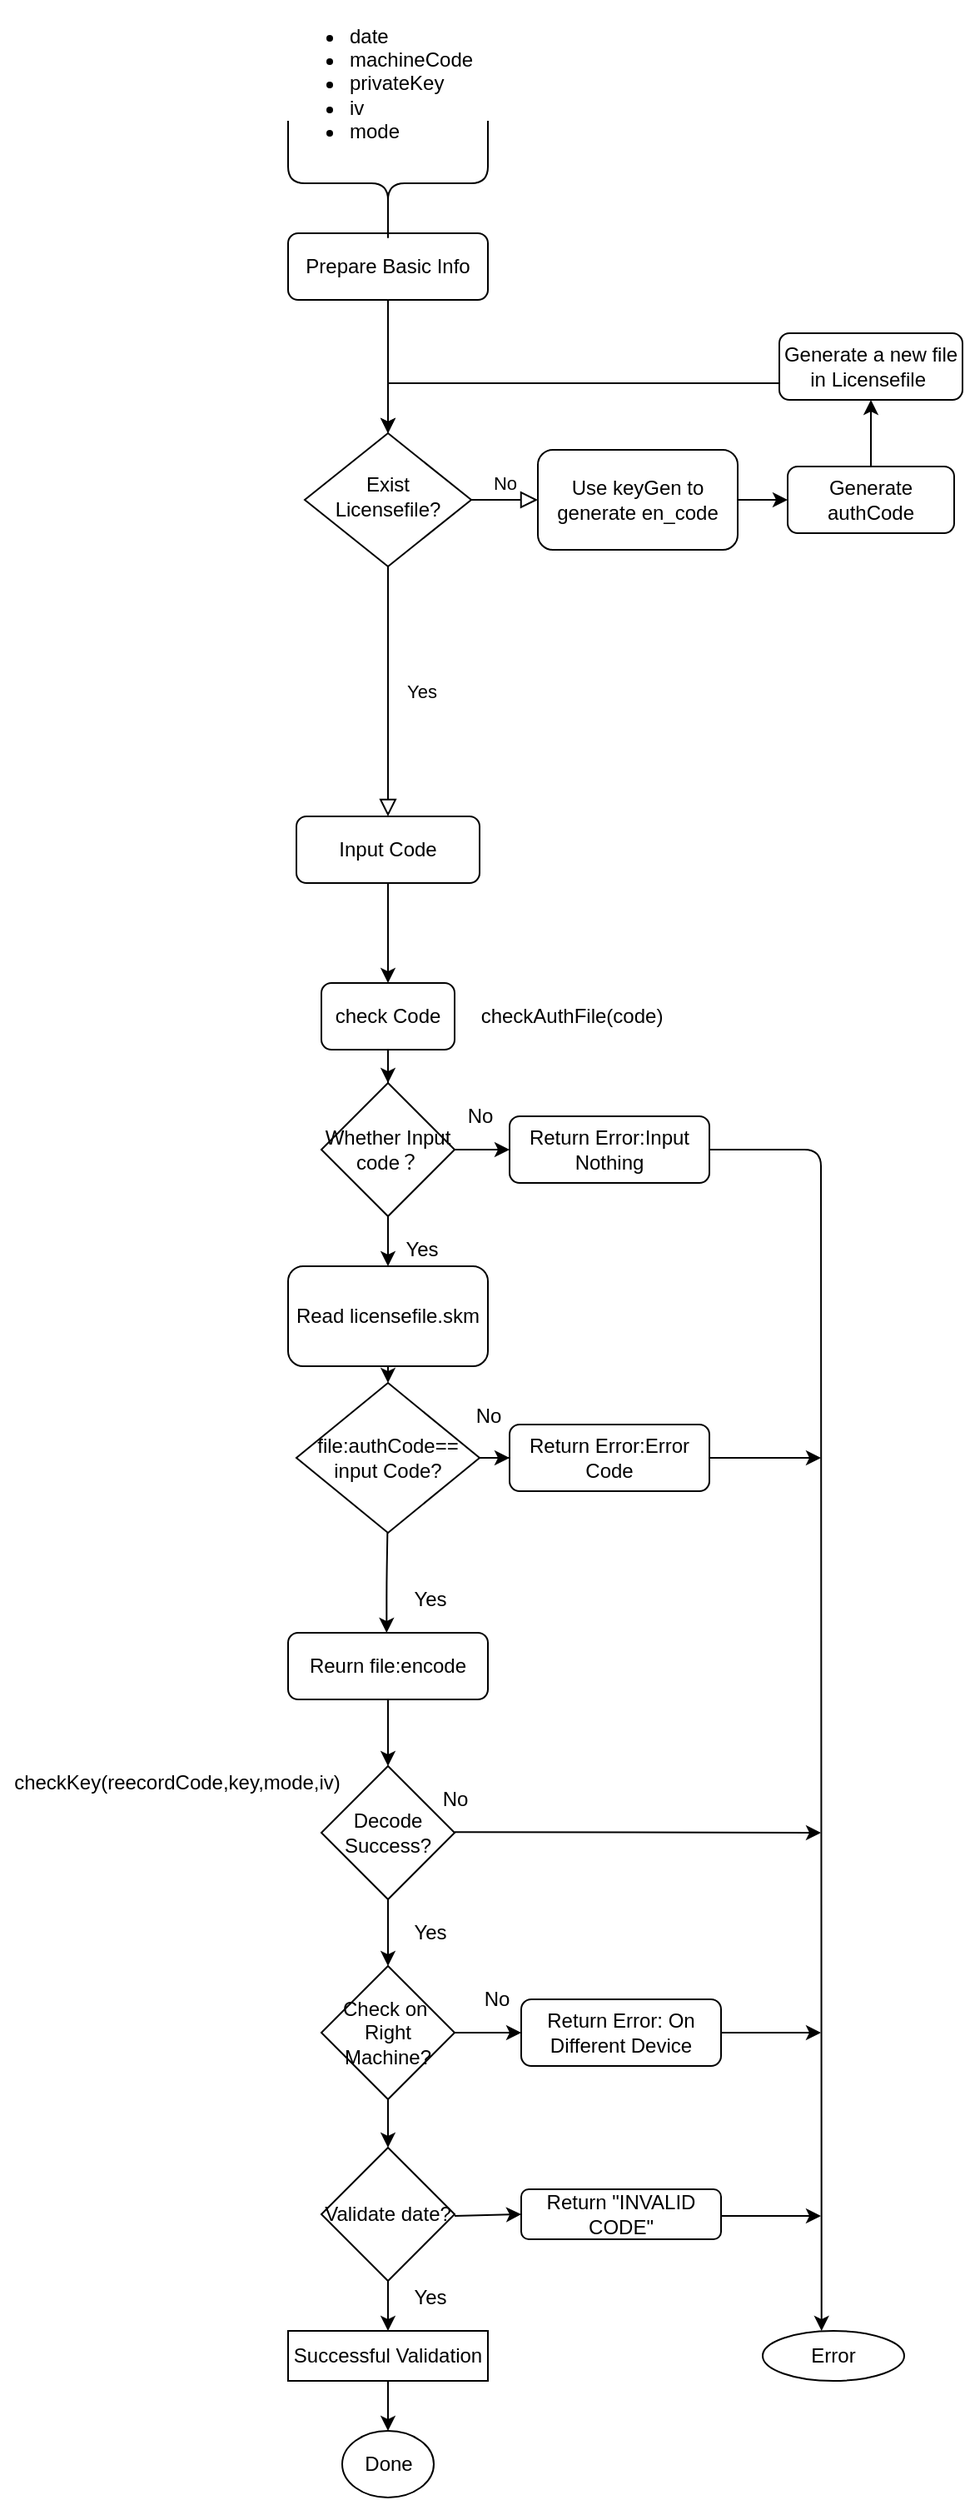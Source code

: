 <mxfile version="14.5.4" type="github">
  <diagram id="C5RBs43oDa-KdzZeNtuy" name="Page-1">
    <mxGraphModel dx="1684" dy="1759" grid="1" gridSize="10" guides="1" tooltips="1" connect="0" arrows="1" fold="1" page="1" pageScale="1" pageWidth="827" pageHeight="1169" math="0" shadow="0">
      <root>
        <mxCell id="WIyWlLk6GJQsqaUBKTNV-0" />
        <mxCell id="WIyWlLk6GJQsqaUBKTNV-1" parent="WIyWlLk6GJQsqaUBKTNV-0" />
        <mxCell id="WIyWlLk6GJQsqaUBKTNV-4" value="Yes" style="rounded=0;html=1;jettySize=auto;orthogonalLoop=1;fontSize=11;endArrow=block;endFill=0;endSize=8;strokeWidth=1;shadow=0;labelBackgroundColor=none;edgeStyle=orthogonalEdgeStyle;" parent="WIyWlLk6GJQsqaUBKTNV-1" source="WIyWlLk6GJQsqaUBKTNV-6" edge="1">
          <mxGeometry y="20" relative="1" as="geometry">
            <mxPoint as="offset" />
            <mxPoint x="220" y="290.0" as="targetPoint" />
          </mxGeometry>
        </mxCell>
        <mxCell id="WIyWlLk6GJQsqaUBKTNV-5" value="No" style="edgeStyle=orthogonalEdgeStyle;rounded=0;html=1;jettySize=auto;orthogonalLoop=1;fontSize=11;endArrow=block;endFill=0;endSize=8;strokeWidth=1;shadow=0;labelBackgroundColor=none;entryX=0;entryY=0.5;entryDx=0;entryDy=0;" parent="WIyWlLk6GJQsqaUBKTNV-1" source="WIyWlLk6GJQsqaUBKTNV-6" target="jjlgMuqm8_raB_bd8EMO-65" edge="1">
          <mxGeometry y="10" relative="1" as="geometry">
            <mxPoint as="offset" />
          </mxGeometry>
        </mxCell>
        <mxCell id="WIyWlLk6GJQsqaUBKTNV-6" value="Exist Licensefile?" style="rhombus;whiteSpace=wrap;html=1;shadow=0;fontFamily=Helvetica;fontSize=12;align=center;strokeWidth=1;spacing=6;spacingTop=-4;" parent="WIyWlLk6GJQsqaUBKTNV-1" vertex="1">
          <mxGeometry x="170" y="60" width="100" height="80" as="geometry" />
        </mxCell>
        <mxCell id="jjlgMuqm8_raB_bd8EMO-10" value="" style="edgeStyle=orthogonalEdgeStyle;rounded=0;orthogonalLoop=1;jettySize=auto;html=1;exitX=1;exitY=0.5;exitDx=0;exitDy=0;" edge="1" parent="WIyWlLk6GJQsqaUBKTNV-1" source="jjlgMuqm8_raB_bd8EMO-65" target="jjlgMuqm8_raB_bd8EMO-9">
          <mxGeometry relative="1" as="geometry">
            <mxPoint x="510" y="180" as="sourcePoint" />
          </mxGeometry>
        </mxCell>
        <mxCell id="jjlgMuqm8_raB_bd8EMO-1" value="Prepare Basic Info" style="rounded=1;whiteSpace=wrap;html=1;" vertex="1" parent="WIyWlLk6GJQsqaUBKTNV-1">
          <mxGeometry x="160" y="-60" width="120" height="40" as="geometry" />
        </mxCell>
        <mxCell id="jjlgMuqm8_raB_bd8EMO-12" style="edgeStyle=orthogonalEdgeStyle;rounded=0;orthogonalLoop=1;jettySize=auto;html=1;" edge="1" parent="WIyWlLk6GJQsqaUBKTNV-1" source="jjlgMuqm8_raB_bd8EMO-5" target="WIyWlLk6GJQsqaUBKTNV-6">
          <mxGeometry relative="1" as="geometry">
            <Array as="points">
              <mxPoint x="220" y="30" />
            </Array>
          </mxGeometry>
        </mxCell>
        <mxCell id="jjlgMuqm8_raB_bd8EMO-5" value="Generate a new file in Licensefile&amp;nbsp;" style="rounded=1;whiteSpace=wrap;html=1;" vertex="1" parent="WIyWlLk6GJQsqaUBKTNV-1">
          <mxGeometry x="455" width="110" height="40" as="geometry" />
        </mxCell>
        <mxCell id="jjlgMuqm8_raB_bd8EMO-7" value="" style="shape=curlyBracket;whiteSpace=wrap;html=1;rounded=1;rotation=-90;size=0.5;" vertex="1" parent="WIyWlLk6GJQsqaUBKTNV-1">
          <mxGeometry x="182.5" y="-150" width="75" height="120" as="geometry" />
        </mxCell>
        <mxCell id="jjlgMuqm8_raB_bd8EMO-8" value="&lt;ul&gt;&lt;li&gt;date&lt;/li&gt;&lt;li&gt;machineCode&lt;/li&gt;&lt;li&gt;privateKey&lt;/li&gt;&lt;li&gt;iv&lt;/li&gt;&lt;li&gt;mode&lt;/li&gt;&lt;/ul&gt;" style="text;strokeColor=none;fillColor=none;html=1;whiteSpace=wrap;verticalAlign=middle;overflow=hidden;" vertex="1" parent="WIyWlLk6GJQsqaUBKTNV-1">
          <mxGeometry x="155" y="-200" width="120" height="100" as="geometry" />
        </mxCell>
        <mxCell id="jjlgMuqm8_raB_bd8EMO-11" value="" style="edgeStyle=orthogonalEdgeStyle;rounded=0;orthogonalLoop=1;jettySize=auto;html=1;" edge="1" parent="WIyWlLk6GJQsqaUBKTNV-1" source="jjlgMuqm8_raB_bd8EMO-9" target="jjlgMuqm8_raB_bd8EMO-5">
          <mxGeometry relative="1" as="geometry" />
        </mxCell>
        <mxCell id="jjlgMuqm8_raB_bd8EMO-9" value="Generate authCode" style="whiteSpace=wrap;html=1;rounded=1;shadow=0;strokeWidth=1;glass=0;" vertex="1" parent="WIyWlLk6GJQsqaUBKTNV-1">
          <mxGeometry x="460" y="80" width="100" height="40" as="geometry" />
        </mxCell>
        <mxCell id="jjlgMuqm8_raB_bd8EMO-18" value="" style="edgeStyle=orthogonalEdgeStyle;rounded=0;orthogonalLoop=1;jettySize=auto;html=1;" edge="1" parent="WIyWlLk6GJQsqaUBKTNV-1" source="jjlgMuqm8_raB_bd8EMO-14">
          <mxGeometry relative="1" as="geometry">
            <mxPoint x="220" y="390" as="targetPoint" />
          </mxGeometry>
        </mxCell>
        <mxCell id="jjlgMuqm8_raB_bd8EMO-14" value="Input Code" style="rounded=1;whiteSpace=wrap;html=1;" vertex="1" parent="WIyWlLk6GJQsqaUBKTNV-1">
          <mxGeometry x="165" y="290" width="110" height="40" as="geometry" />
        </mxCell>
        <mxCell id="jjlgMuqm8_raB_bd8EMO-25" value="" style="edgeStyle=orthogonalEdgeStyle;rounded=0;orthogonalLoop=1;jettySize=auto;html=1;" edge="1" parent="WIyWlLk6GJQsqaUBKTNV-1" source="jjlgMuqm8_raB_bd8EMO-23" target="jjlgMuqm8_raB_bd8EMO-24">
          <mxGeometry relative="1" as="geometry" />
        </mxCell>
        <mxCell id="jjlgMuqm8_raB_bd8EMO-23" value="check Code" style="rounded=1;whiteSpace=wrap;html=1;" vertex="1" parent="WIyWlLk6GJQsqaUBKTNV-1">
          <mxGeometry x="180" y="390" width="80" height="40" as="geometry" />
        </mxCell>
        <mxCell id="jjlgMuqm8_raB_bd8EMO-27" value="" style="edgeStyle=orthogonalEdgeStyle;rounded=0;orthogonalLoop=1;jettySize=auto;html=1;" edge="1" parent="WIyWlLk6GJQsqaUBKTNV-1" source="jjlgMuqm8_raB_bd8EMO-24" target="jjlgMuqm8_raB_bd8EMO-26">
          <mxGeometry relative="1" as="geometry" />
        </mxCell>
        <mxCell id="jjlgMuqm8_raB_bd8EMO-24" value="Whether Input code？" style="rhombus;whiteSpace=wrap;html=1;" vertex="1" parent="WIyWlLk6GJQsqaUBKTNV-1">
          <mxGeometry x="180" y="450" width="80" height="80" as="geometry" />
        </mxCell>
        <mxCell id="jjlgMuqm8_raB_bd8EMO-26" value="Return Error:Input Nothing" style="rounded=1;whiteSpace=wrap;html=1;" vertex="1" parent="WIyWlLk6GJQsqaUBKTNV-1">
          <mxGeometry x="293" y="470" width="120" height="40" as="geometry" />
        </mxCell>
        <mxCell id="jjlgMuqm8_raB_bd8EMO-28" value="Yes" style="text;html=1;align=center;verticalAlign=middle;resizable=0;points=[];autosize=1;" vertex="1" parent="WIyWlLk6GJQsqaUBKTNV-1">
          <mxGeometry x="220" y="540" width="40" height="20" as="geometry" />
        </mxCell>
        <mxCell id="jjlgMuqm8_raB_bd8EMO-29" value="No" style="text;html=1;align=center;verticalAlign=middle;resizable=0;points=[];autosize=1;" vertex="1" parent="WIyWlLk6GJQsqaUBKTNV-1">
          <mxGeometry x="260" y="460" width="30" height="20" as="geometry" />
        </mxCell>
        <mxCell id="jjlgMuqm8_raB_bd8EMO-34" value="" style="edgeStyle=orthogonalEdgeStyle;rounded=0;orthogonalLoop=1;jettySize=auto;html=1;" edge="1" parent="WIyWlLk6GJQsqaUBKTNV-1" source="jjlgMuqm8_raB_bd8EMO-31" target="jjlgMuqm8_raB_bd8EMO-33">
          <mxGeometry relative="1" as="geometry" />
        </mxCell>
        <mxCell id="jjlgMuqm8_raB_bd8EMO-31" value="file:authCode==&lt;br&gt;input Code?" style="rhombus;whiteSpace=wrap;html=1;" vertex="1" parent="WIyWlLk6GJQsqaUBKTNV-1">
          <mxGeometry x="165" y="630" width="110" height="90" as="geometry" />
        </mxCell>
        <mxCell id="jjlgMuqm8_raB_bd8EMO-33" value="Return Error:Error Code" style="rounded=1;whiteSpace=wrap;html=1;" vertex="1" parent="WIyWlLk6GJQsqaUBKTNV-1">
          <mxGeometry x="293" y="655" width="120" height="40" as="geometry" />
        </mxCell>
        <mxCell id="jjlgMuqm8_raB_bd8EMO-35" value="No" style="text;html=1;align=center;verticalAlign=middle;resizable=0;points=[];autosize=1;" vertex="1" parent="WIyWlLk6GJQsqaUBKTNV-1">
          <mxGeometry x="265" y="640" width="30" height="20" as="geometry" />
        </mxCell>
        <mxCell id="jjlgMuqm8_raB_bd8EMO-36" value="Reurn file:encode" style="rounded=1;whiteSpace=wrap;html=1;" vertex="1" parent="WIyWlLk6GJQsqaUBKTNV-1">
          <mxGeometry x="160" y="780" width="120" height="40" as="geometry" />
        </mxCell>
        <mxCell id="jjlgMuqm8_raB_bd8EMO-42" value="Decode&lt;br&gt;Success?" style="rhombus;whiteSpace=wrap;html=1;" vertex="1" parent="WIyWlLk6GJQsqaUBKTNV-1">
          <mxGeometry x="180" y="860" width="80" height="80" as="geometry" />
        </mxCell>
        <mxCell id="jjlgMuqm8_raB_bd8EMO-43" value="Validate date?" style="rhombus;whiteSpace=wrap;html=1;" vertex="1" parent="WIyWlLk6GJQsqaUBKTNV-1">
          <mxGeometry x="180" y="1089" width="80" height="80" as="geometry" />
        </mxCell>
        <mxCell id="jjlgMuqm8_raB_bd8EMO-49" value="" style="edgeStyle=orthogonalEdgeStyle;rounded=0;orthogonalLoop=1;jettySize=auto;html=1;" edge="1" parent="WIyWlLk6GJQsqaUBKTNV-1" source="jjlgMuqm8_raB_bd8EMO-46" target="jjlgMuqm8_raB_bd8EMO-48">
          <mxGeometry relative="1" as="geometry" />
        </mxCell>
        <mxCell id="jjlgMuqm8_raB_bd8EMO-46" value="Successful Validation" style="whiteSpace=wrap;html=1;" vertex="1" parent="WIyWlLk6GJQsqaUBKTNV-1">
          <mxGeometry x="160" y="1199" width="120" height="30" as="geometry" />
        </mxCell>
        <mxCell id="jjlgMuqm8_raB_bd8EMO-48" value="Done" style="ellipse;whiteSpace=wrap;html=1;" vertex="1" parent="WIyWlLk6GJQsqaUBKTNV-1">
          <mxGeometry x="192.5" y="1259" width="55" height="40" as="geometry" />
        </mxCell>
        <mxCell id="jjlgMuqm8_raB_bd8EMO-50" value="Yes" style="text;html=1;align=center;verticalAlign=middle;resizable=0;points=[];autosize=1;" vertex="1" parent="WIyWlLk6GJQsqaUBKTNV-1">
          <mxGeometry x="225" y="950" width="40" height="20" as="geometry" />
        </mxCell>
        <mxCell id="jjlgMuqm8_raB_bd8EMO-52" value="Yes" style="text;html=1;align=center;verticalAlign=middle;resizable=0;points=[];autosize=1;" vertex="1" parent="WIyWlLk6GJQsqaUBKTNV-1">
          <mxGeometry x="225" y="1169" width="40" height="20" as="geometry" />
        </mxCell>
        <mxCell id="jjlgMuqm8_raB_bd8EMO-53" value="Error" style="ellipse;whiteSpace=wrap;html=1;" vertex="1" parent="WIyWlLk6GJQsqaUBKTNV-1">
          <mxGeometry x="445" y="1199" width="85" height="30" as="geometry" />
        </mxCell>
        <mxCell id="jjlgMuqm8_raB_bd8EMO-57" value="" style="endArrow=classic;html=1;entryX=0.416;entryY=0;entryDx=0;entryDy=0;entryPerimeter=0;" edge="1" parent="WIyWlLk6GJQsqaUBKTNV-1" target="jjlgMuqm8_raB_bd8EMO-53">
          <mxGeometry width="50" height="50" relative="1" as="geometry">
            <mxPoint x="413" y="490" as="sourcePoint" />
            <mxPoint x="480" y="990" as="targetPoint" />
            <Array as="points">
              <mxPoint x="480" y="490" />
            </Array>
          </mxGeometry>
        </mxCell>
        <mxCell id="jjlgMuqm8_raB_bd8EMO-59" value="" style="endArrow=classic;html=1;" edge="1" parent="WIyWlLk6GJQsqaUBKTNV-1">
          <mxGeometry width="50" height="50" relative="1" as="geometry">
            <mxPoint x="260" y="899.58" as="sourcePoint" />
            <mxPoint x="480" y="900" as="targetPoint" />
            <Array as="points" />
          </mxGeometry>
        </mxCell>
        <mxCell id="jjlgMuqm8_raB_bd8EMO-60" value="" style="endArrow=classic;html=1;" edge="1" parent="WIyWlLk6GJQsqaUBKTNV-1">
          <mxGeometry width="50" height="50" relative="1" as="geometry">
            <mxPoint x="413" y="675" as="sourcePoint" />
            <mxPoint x="480" y="675" as="targetPoint" />
          </mxGeometry>
        </mxCell>
        <mxCell id="jjlgMuqm8_raB_bd8EMO-62" value="No" style="text;html=1;align=center;verticalAlign=middle;resizable=0;points=[];autosize=1;" vertex="1" parent="WIyWlLk6GJQsqaUBKTNV-1">
          <mxGeometry x="245" y="870" width="30" height="20" as="geometry" />
        </mxCell>
        <mxCell id="jjlgMuqm8_raB_bd8EMO-65" value="Use keyGen to generate en_code" style="rounded=1;whiteSpace=wrap;html=1;" vertex="1" parent="WIyWlLk6GJQsqaUBKTNV-1">
          <mxGeometry x="310" y="70" width="120" height="60" as="geometry" />
        </mxCell>
        <mxCell id="jjlgMuqm8_raB_bd8EMO-67" style="edgeStyle=orthogonalEdgeStyle;rounded=0;orthogonalLoop=1;jettySize=auto;html=1;exitX=0.5;exitY=1;exitDx=0;exitDy=0;" edge="1" parent="WIyWlLk6GJQsqaUBKTNV-1" source="jjlgMuqm8_raB_bd8EMO-1" target="jjlgMuqm8_raB_bd8EMO-1">
          <mxGeometry relative="1" as="geometry" />
        </mxCell>
        <mxCell id="jjlgMuqm8_raB_bd8EMO-73" value="Check on&amp;nbsp; Right Machine?" style="rhombus;whiteSpace=wrap;html=1;" vertex="1" parent="WIyWlLk6GJQsqaUBKTNV-1">
          <mxGeometry x="180" y="980" width="80" height="80" as="geometry" />
        </mxCell>
        <mxCell id="jjlgMuqm8_raB_bd8EMO-75" value="" style="endArrow=classic;html=1;exitX=1;exitY=0.5;exitDx=0;exitDy=0;" edge="1" parent="WIyWlLk6GJQsqaUBKTNV-1" source="jjlgMuqm8_raB_bd8EMO-73">
          <mxGeometry width="50" height="50" relative="1" as="geometry">
            <mxPoint x="266" y="1020" as="sourcePoint" />
            <mxPoint x="300" y="1020" as="targetPoint" />
          </mxGeometry>
        </mxCell>
        <mxCell id="jjlgMuqm8_raB_bd8EMO-76" value="No" style="text;html=1;align=center;verticalAlign=middle;resizable=0;points=[];autosize=1;" vertex="1" parent="WIyWlLk6GJQsqaUBKTNV-1">
          <mxGeometry x="270" y="990" width="30" height="20" as="geometry" />
        </mxCell>
        <mxCell id="jjlgMuqm8_raB_bd8EMO-77" value="Yes" style="text;html=1;align=center;verticalAlign=middle;resizable=0;points=[];autosize=1;" vertex="1" parent="WIyWlLk6GJQsqaUBKTNV-1">
          <mxGeometry x="225" y="750" width="40" height="20" as="geometry" />
        </mxCell>
        <mxCell id="jjlgMuqm8_raB_bd8EMO-81" value="" style="endArrow=classic;html=1;" edge="1" parent="WIyWlLk6GJQsqaUBKTNV-1">
          <mxGeometry width="50" height="50" relative="1" as="geometry">
            <mxPoint x="220" y="820" as="sourcePoint" />
            <mxPoint x="220" y="860" as="targetPoint" />
          </mxGeometry>
        </mxCell>
        <mxCell id="jjlgMuqm8_raB_bd8EMO-83" value="Return Error: On Different Device" style="rounded=1;whiteSpace=wrap;html=1;" vertex="1" parent="WIyWlLk6GJQsqaUBKTNV-1">
          <mxGeometry x="300" y="1000" width="120" height="40" as="geometry" />
        </mxCell>
        <mxCell id="jjlgMuqm8_raB_bd8EMO-85" value="" style="endArrow=classic;html=1;entryX=0.5;entryY=0;entryDx=0;entryDy=0;" edge="1" parent="WIyWlLk6GJQsqaUBKTNV-1" target="WIyWlLk6GJQsqaUBKTNV-6">
          <mxGeometry width="50" height="50" relative="1" as="geometry">
            <mxPoint x="220" y="-20" as="sourcePoint" />
            <mxPoint x="270" y="-70" as="targetPoint" />
          </mxGeometry>
        </mxCell>
        <mxCell id="jjlgMuqm8_raB_bd8EMO-86" value="checkAuthFile(code)" style="text;html=1;align=center;verticalAlign=middle;resizable=0;points=[];autosize=1;" vertex="1" parent="WIyWlLk6GJQsqaUBKTNV-1">
          <mxGeometry x="270" y="400" width="120" height="20" as="geometry" />
        </mxCell>
        <mxCell id="jjlgMuqm8_raB_bd8EMO-87" value="Read licensefile.skm" style="rounded=1;whiteSpace=wrap;html=1;" vertex="1" parent="WIyWlLk6GJQsqaUBKTNV-1">
          <mxGeometry x="160" y="560" width="120" height="60" as="geometry" />
        </mxCell>
        <mxCell id="jjlgMuqm8_raB_bd8EMO-89" value="" style="endArrow=classic;html=1;exitX=0.5;exitY=1;exitDx=0;exitDy=0;entryX=0.5;entryY=0;entryDx=0;entryDy=0;" edge="1" parent="WIyWlLk6GJQsqaUBKTNV-1" source="jjlgMuqm8_raB_bd8EMO-24" target="jjlgMuqm8_raB_bd8EMO-87">
          <mxGeometry width="50" height="50" relative="1" as="geometry">
            <mxPoint x="329" y="570" as="sourcePoint" />
            <mxPoint x="370" y="570" as="targetPoint" />
          </mxGeometry>
        </mxCell>
        <mxCell id="jjlgMuqm8_raB_bd8EMO-90" value="" style="endArrow=classic;html=1;entryX=0.5;entryY=0;entryDx=0;entryDy=0;" edge="1" parent="WIyWlLk6GJQsqaUBKTNV-1" target="jjlgMuqm8_raB_bd8EMO-31">
          <mxGeometry width="50" height="50" relative="1" as="geometry">
            <mxPoint x="220" y="620" as="sourcePoint" />
            <mxPoint x="270" y="570" as="targetPoint" />
          </mxGeometry>
        </mxCell>
        <mxCell id="jjlgMuqm8_raB_bd8EMO-91" value="" style="endArrow=classic;html=1;" edge="1" parent="WIyWlLk6GJQsqaUBKTNV-1">
          <mxGeometry width="50" height="50" relative="1" as="geometry">
            <mxPoint x="219.67" y="720" as="sourcePoint" />
            <mxPoint x="219.17" y="780" as="targetPoint" />
            <Array as="points">
              <mxPoint x="219.17" y="750" />
            </Array>
          </mxGeometry>
        </mxCell>
        <mxCell id="jjlgMuqm8_raB_bd8EMO-92" value="checkKey(reecordCode,key,mode,iv)" style="text;html=1;align=center;verticalAlign=middle;resizable=0;points=[];autosize=1;" vertex="1" parent="WIyWlLk6GJQsqaUBKTNV-1">
          <mxGeometry x="-12.5" y="860" width="210" height="20" as="geometry" />
        </mxCell>
        <mxCell id="jjlgMuqm8_raB_bd8EMO-95" value="Return &quot;INVALID CODE&quot;" style="rounded=1;whiteSpace=wrap;html=1;" vertex="1" parent="WIyWlLk6GJQsqaUBKTNV-1">
          <mxGeometry x="300" y="1114" width="120" height="30" as="geometry" />
        </mxCell>
        <mxCell id="jjlgMuqm8_raB_bd8EMO-96" value="" style="endArrow=classic;html=1;entryX=0.5;entryY=0;entryDx=0;entryDy=0;" edge="1" parent="WIyWlLk6GJQsqaUBKTNV-1" target="jjlgMuqm8_raB_bd8EMO-46">
          <mxGeometry width="50" height="50" relative="1" as="geometry">
            <mxPoint x="220" y="1169" as="sourcePoint" />
            <mxPoint x="270" y="1119" as="targetPoint" />
          </mxGeometry>
        </mxCell>
        <mxCell id="jjlgMuqm8_raB_bd8EMO-97" value="" style="endArrow=classic;html=1;entryX=0;entryY=0.5;entryDx=0;entryDy=0;" edge="1" parent="WIyWlLk6GJQsqaUBKTNV-1" target="jjlgMuqm8_raB_bd8EMO-95">
          <mxGeometry width="50" height="50" relative="1" as="geometry">
            <mxPoint x="260" y="1130" as="sourcePoint" />
            <mxPoint x="310" y="1080" as="targetPoint" />
          </mxGeometry>
        </mxCell>
        <mxCell id="jjlgMuqm8_raB_bd8EMO-98" value="" style="endArrow=classic;html=1;entryX=0.5;entryY=0;entryDx=0;entryDy=0;" edge="1" parent="WIyWlLk6GJQsqaUBKTNV-1" target="jjlgMuqm8_raB_bd8EMO-73">
          <mxGeometry width="50" height="50" relative="1" as="geometry">
            <mxPoint x="220" y="940" as="sourcePoint" />
            <mxPoint x="270" y="890" as="targetPoint" />
          </mxGeometry>
        </mxCell>
        <mxCell id="jjlgMuqm8_raB_bd8EMO-99" value="" style="endArrow=classic;html=1;entryX=0.5;entryY=0;entryDx=0;entryDy=0;" edge="1" parent="WIyWlLk6GJQsqaUBKTNV-1" target="jjlgMuqm8_raB_bd8EMO-43">
          <mxGeometry width="50" height="50" relative="1" as="geometry">
            <mxPoint x="220" y="1060" as="sourcePoint" />
            <mxPoint x="270" y="1010" as="targetPoint" />
          </mxGeometry>
        </mxCell>
        <mxCell id="jjlgMuqm8_raB_bd8EMO-100" value="" style="endArrow=classic;html=1;" edge="1" parent="WIyWlLk6GJQsqaUBKTNV-1">
          <mxGeometry width="50" height="50" relative="1" as="geometry">
            <mxPoint x="420" y="1020" as="sourcePoint" />
            <mxPoint x="480" y="1020" as="targetPoint" />
          </mxGeometry>
        </mxCell>
        <mxCell id="jjlgMuqm8_raB_bd8EMO-101" value="" style="endArrow=classic;html=1;" edge="1" parent="WIyWlLk6GJQsqaUBKTNV-1">
          <mxGeometry width="50" height="50" relative="1" as="geometry">
            <mxPoint x="420" y="1130" as="sourcePoint" />
            <mxPoint x="480" y="1130" as="targetPoint" />
          </mxGeometry>
        </mxCell>
      </root>
    </mxGraphModel>
  </diagram>
</mxfile>

